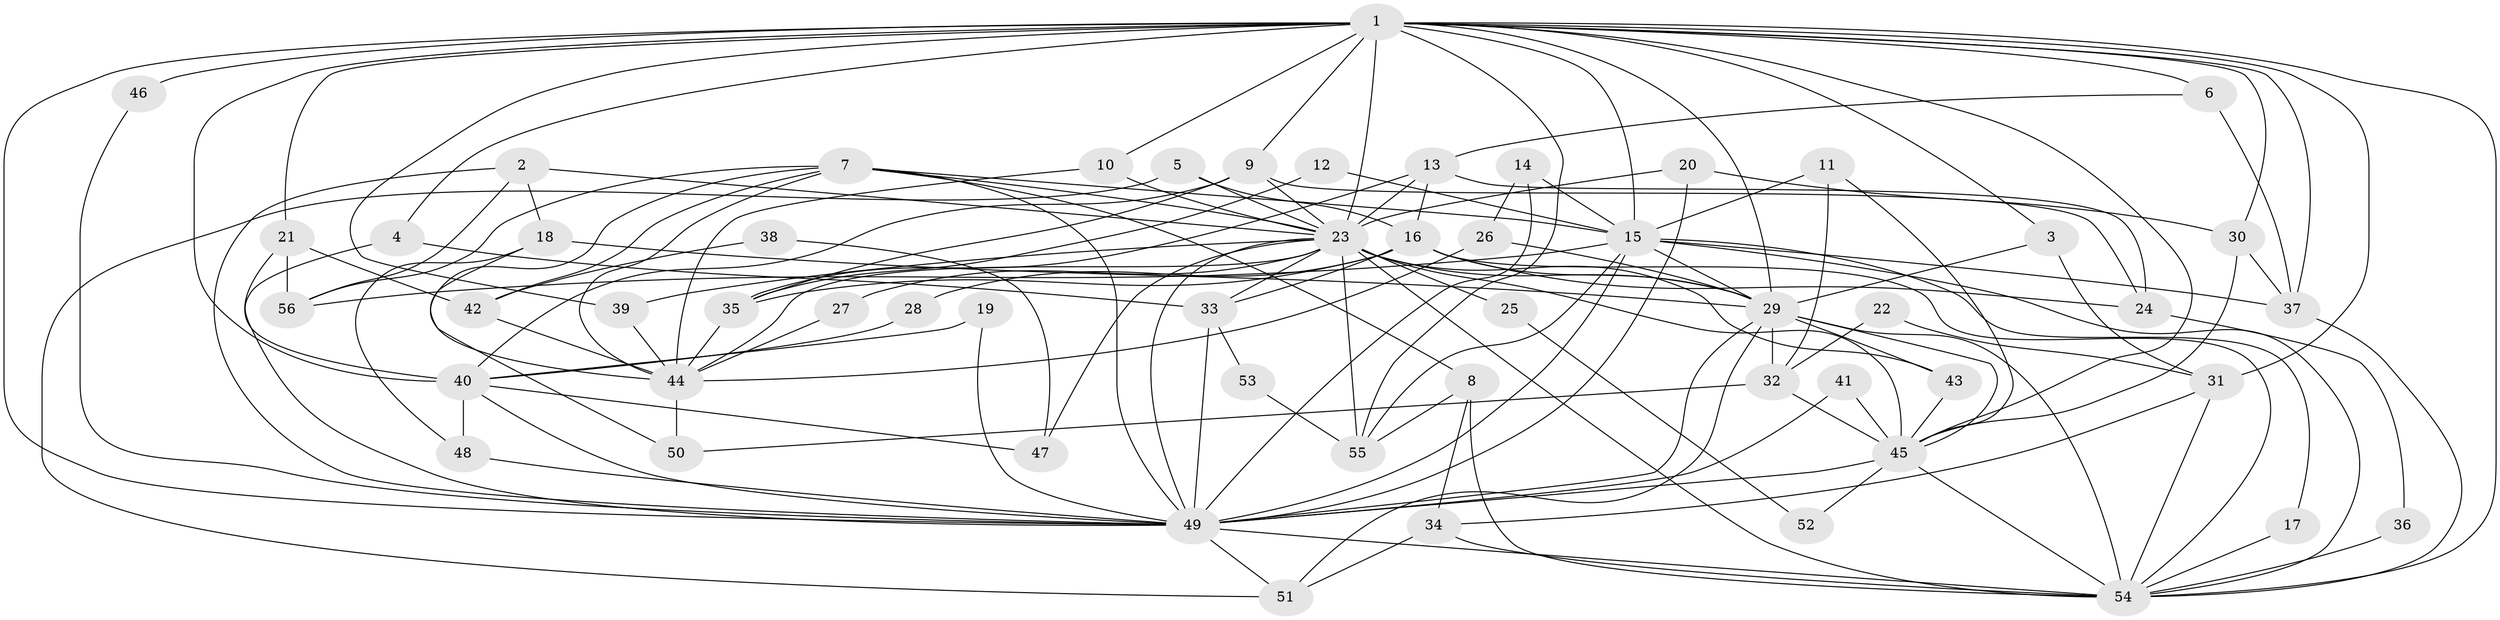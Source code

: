 // original degree distribution, {19: 0.026785714285714284, 12: 0.008928571428571428, 14: 0.017857142857142856, 24: 0.008928571428571428, 26: 0.008928571428571428, 17: 0.017857142857142856, 4: 0.10714285714285714, 10: 0.017857142857142856, 3: 0.1875, 8: 0.008928571428571428, 5: 0.07142857142857142, 6: 0.017857142857142856, 2: 0.48214285714285715, 11: 0.008928571428571428, 7: 0.008928571428571428}
// Generated by graph-tools (version 1.1) at 2025/01/03/09/25 03:01:13]
// undirected, 56 vertices, 144 edges
graph export_dot {
graph [start="1"]
  node [color=gray90,style=filled];
  1;
  2;
  3;
  4;
  5;
  6;
  7;
  8;
  9;
  10;
  11;
  12;
  13;
  14;
  15;
  16;
  17;
  18;
  19;
  20;
  21;
  22;
  23;
  24;
  25;
  26;
  27;
  28;
  29;
  30;
  31;
  32;
  33;
  34;
  35;
  36;
  37;
  38;
  39;
  40;
  41;
  42;
  43;
  44;
  45;
  46;
  47;
  48;
  49;
  50;
  51;
  52;
  53;
  54;
  55;
  56;
  1 -- 3 [weight=1.0];
  1 -- 4 [weight=1.0];
  1 -- 6 [weight=1.0];
  1 -- 9 [weight=1.0];
  1 -- 10 [weight=1.0];
  1 -- 15 [weight=1.0];
  1 -- 21 [weight=1.0];
  1 -- 23 [weight=6.0];
  1 -- 29 [weight=4.0];
  1 -- 30 [weight=1.0];
  1 -- 31 [weight=1.0];
  1 -- 37 [weight=1.0];
  1 -- 39 [weight=1.0];
  1 -- 40 [weight=3.0];
  1 -- 45 [weight=2.0];
  1 -- 46 [weight=2.0];
  1 -- 49 [weight=2.0];
  1 -- 54 [weight=2.0];
  1 -- 55 [weight=1.0];
  2 -- 18 [weight=1.0];
  2 -- 23 [weight=1.0];
  2 -- 49 [weight=1.0];
  2 -- 56 [weight=1.0];
  3 -- 29 [weight=1.0];
  3 -- 31 [weight=1.0];
  4 -- 33 [weight=1.0];
  4 -- 49 [weight=1.0];
  5 -- 16 [weight=1.0];
  5 -- 23 [weight=1.0];
  5 -- 51 [weight=1.0];
  6 -- 13 [weight=1.0];
  6 -- 37 [weight=1.0];
  7 -- 8 [weight=1.0];
  7 -- 15 [weight=1.0];
  7 -- 23 [weight=1.0];
  7 -- 42 [weight=1.0];
  7 -- 44 [weight=1.0];
  7 -- 49 [weight=1.0];
  7 -- 50 [weight=1.0];
  7 -- 56 [weight=1.0];
  8 -- 34 [weight=1.0];
  8 -- 54 [weight=1.0];
  8 -- 55 [weight=1.0];
  9 -- 23 [weight=1.0];
  9 -- 24 [weight=1.0];
  9 -- 35 [weight=1.0];
  9 -- 40 [weight=1.0];
  10 -- 23 [weight=2.0];
  10 -- 44 [weight=1.0];
  11 -- 15 [weight=1.0];
  11 -- 32 [weight=1.0];
  11 -- 45 [weight=1.0];
  12 -- 15 [weight=1.0];
  12 -- 35 [weight=1.0];
  13 -- 16 [weight=1.0];
  13 -- 23 [weight=1.0];
  13 -- 24 [weight=1.0];
  13 -- 35 [weight=1.0];
  14 -- 15 [weight=1.0];
  14 -- 26 [weight=1.0];
  14 -- 49 [weight=1.0];
  15 -- 17 [weight=1.0];
  15 -- 29 [weight=2.0];
  15 -- 37 [weight=1.0];
  15 -- 49 [weight=1.0];
  15 -- 54 [weight=1.0];
  15 -- 55 [weight=1.0];
  15 -- 56 [weight=1.0];
  16 -- 24 [weight=1.0];
  16 -- 28 [weight=1.0];
  16 -- 29 [weight=2.0];
  16 -- 33 [weight=1.0];
  16 -- 35 [weight=2.0];
  16 -- 54 [weight=1.0];
  17 -- 54 [weight=1.0];
  18 -- 29 [weight=2.0];
  18 -- 44 [weight=1.0];
  18 -- 48 [weight=1.0];
  19 -- 40 [weight=1.0];
  19 -- 49 [weight=1.0];
  20 -- 23 [weight=1.0];
  20 -- 30 [weight=1.0];
  20 -- 49 [weight=1.0];
  21 -- 40 [weight=1.0];
  21 -- 42 [weight=1.0];
  21 -- 56 [weight=1.0];
  22 -- 31 [weight=1.0];
  22 -- 32 [weight=1.0];
  23 -- 25 [weight=2.0];
  23 -- 27 [weight=1.0];
  23 -- 29 [weight=6.0];
  23 -- 33 [weight=1.0];
  23 -- 39 [weight=1.0];
  23 -- 43 [weight=1.0];
  23 -- 44 [weight=1.0];
  23 -- 45 [weight=4.0];
  23 -- 47 [weight=1.0];
  23 -- 49 [weight=3.0];
  23 -- 54 [weight=4.0];
  23 -- 55 [weight=2.0];
  24 -- 36 [weight=1.0];
  25 -- 52 [weight=1.0];
  26 -- 29 [weight=1.0];
  26 -- 44 [weight=1.0];
  27 -- 44 [weight=1.0];
  28 -- 40 [weight=2.0];
  29 -- 32 [weight=1.0];
  29 -- 43 [weight=1.0];
  29 -- 45 [weight=2.0];
  29 -- 49 [weight=3.0];
  29 -- 51 [weight=1.0];
  29 -- 54 [weight=3.0];
  30 -- 37 [weight=1.0];
  30 -- 45 [weight=1.0];
  31 -- 34 [weight=1.0];
  31 -- 54 [weight=1.0];
  32 -- 45 [weight=1.0];
  32 -- 50 [weight=1.0];
  33 -- 49 [weight=1.0];
  33 -- 53 [weight=1.0];
  34 -- 51 [weight=1.0];
  34 -- 54 [weight=1.0];
  35 -- 44 [weight=1.0];
  36 -- 54 [weight=1.0];
  37 -- 54 [weight=1.0];
  38 -- 42 [weight=1.0];
  38 -- 47 [weight=1.0];
  39 -- 44 [weight=1.0];
  40 -- 47 [weight=2.0];
  40 -- 48 [weight=1.0];
  40 -- 49 [weight=1.0];
  41 -- 45 [weight=1.0];
  41 -- 49 [weight=1.0];
  42 -- 44 [weight=1.0];
  43 -- 45 [weight=1.0];
  44 -- 50 [weight=1.0];
  45 -- 49 [weight=3.0];
  45 -- 52 [weight=1.0];
  45 -- 54 [weight=1.0];
  46 -- 49 [weight=1.0];
  48 -- 49 [weight=1.0];
  49 -- 51 [weight=1.0];
  49 -- 54 [weight=1.0];
  53 -- 55 [weight=1.0];
}
